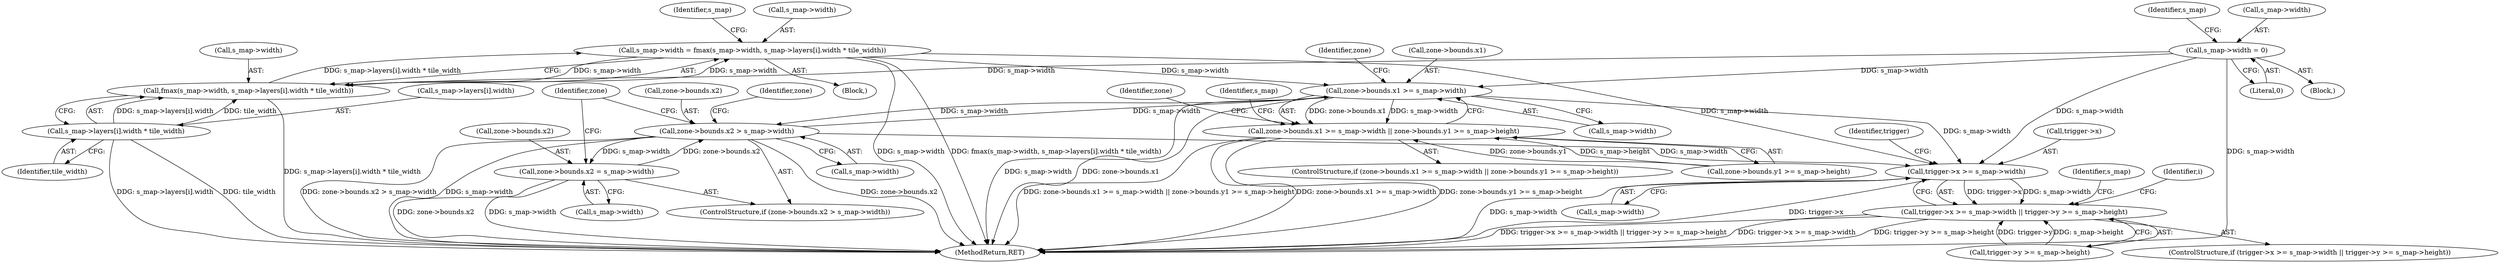 digraph "0_minisphere_252c1ca184cb38e1acb917aa0e451c5f08519996@integer" {
"1000298" [label="(Call,s_map->width = fmax(s_map->width, s_map->layers[i].width * tile_width))"];
"1000302" [label="(Call,fmax(s_map->width, s_map->layers[i].width * tile_width))"];
"1000298" [label="(Call,s_map->width = fmax(s_map->width, s_map->layers[i].width * tile_width))"];
"1000266" [label="(Call,s_map->width = 0)"];
"1000306" [label="(Call,s_map->layers[i].width * tile_width)"];
"1000358" [label="(Call,zone->bounds.x1 >= s_map->width)"];
"1000357" [label="(Call,zone->bounds.x1 >= s_map->width || zone->bounds.y1 >= s_map->height)"];
"1000384" [label="(Call,zone->bounds.x2 > s_map->width)"];
"1000393" [label="(Call,zone->bounds.x2 = s_map->width)"];
"1000447" [label="(Call,trigger->x >= s_map->width)"];
"1000446" [label="(Call,trigger->x >= s_map->width || trigger->y >= s_map->height)"];
"1000454" [label="(Call,trigger->y >= s_map->height)"];
"1000104" [label="(Block,)"];
"1000273" [label="(Identifier,s_map)"];
"1000357" [label="(Call,zone->bounds.x1 >= s_map->width || zone->bounds.y1 >= s_map->height)"];
"1000370" [label="(Identifier,zone)"];
"1000302" [label="(Call,fmax(s_map->width, s_map->layers[i].width * tile_width))"];
"1000393" [label="(Call,zone->bounds.x2 = s_map->width)"];
"1000384" [label="(Call,zone->bounds.x2 > s_map->width)"];
"1000378" [label="(Identifier,s_map)"];
"1000317" [label="(Identifier,s_map)"];
"1000303" [label="(Call,s_map->width)"];
"1000448" [label="(Call,trigger->x)"];
"1000406" [label="(Identifier,zone)"];
"1000266" [label="(Call,s_map->width = 0)"];
"1000394" [label="(Call,zone->bounds.x2)"];
"1000297" [label="(Block,)"];
"1000447" [label="(Call,trigger->x >= s_map->width)"];
"1000358" [label="(Call,zone->bounds.x1 >= s_map->width)"];
"1000367" [label="(Call,zone->bounds.y1 >= s_map->height)"];
"1000383" [label="(ControlStructure,if (zone->bounds.x2 > s_map->width))"];
"1000314" [label="(Identifier,tile_width)"];
"1000456" [label="(Identifier,trigger)"];
"1000299" [label="(Call,s_map->width)"];
"1000445" [label="(ControlStructure,if (trigger->x >= s_map->width || trigger->y >= s_map->height))"];
"1000364" [label="(Call,s_map->width)"];
"1000468" [label="(MethodReturn,RET)"];
"1000390" [label="(Call,s_map->width)"];
"1000396" [label="(Identifier,zone)"];
"1000270" [label="(Literal,0)"];
"1000307" [label="(Call,s_map->layers[i].width)"];
"1000385" [label="(Call,zone->bounds.x2)"];
"1000359" [label="(Call,zone->bounds.x1)"];
"1000399" [label="(Call,s_map->width)"];
"1000463" [label="(Identifier,s_map)"];
"1000356" [label="(ControlStructure,if (zone->bounds.x1 >= s_map->width || zone->bounds.y1 >= s_map->height))"];
"1000436" [label="(Identifier,i)"];
"1000446" [label="(Call,trigger->x >= s_map->width || trigger->y >= s_map->height)"];
"1000267" [label="(Call,s_map->width)"];
"1000306" [label="(Call,s_map->layers[i].width * tile_width)"];
"1000298" [label="(Call,s_map->width = fmax(s_map->width, s_map->layers[i].width * tile_width))"];
"1000387" [label="(Identifier,zone)"];
"1000451" [label="(Call,s_map->width)"];
"1000298" -> "1000297"  [label="AST: "];
"1000298" -> "1000302"  [label="CFG: "];
"1000299" -> "1000298"  [label="AST: "];
"1000302" -> "1000298"  [label="AST: "];
"1000317" -> "1000298"  [label="CFG: "];
"1000298" -> "1000468"  [label="DDG: s_map->width"];
"1000298" -> "1000468"  [label="DDG: fmax(s_map->width, s_map->layers[i].width * tile_width)"];
"1000302" -> "1000298"  [label="DDG: s_map->width"];
"1000302" -> "1000298"  [label="DDG: s_map->layers[i].width * tile_width"];
"1000298" -> "1000302"  [label="DDG: s_map->width"];
"1000298" -> "1000358"  [label="DDG: s_map->width"];
"1000298" -> "1000447"  [label="DDG: s_map->width"];
"1000302" -> "1000306"  [label="CFG: "];
"1000303" -> "1000302"  [label="AST: "];
"1000306" -> "1000302"  [label="AST: "];
"1000302" -> "1000468"  [label="DDG: s_map->layers[i].width * tile_width"];
"1000266" -> "1000302"  [label="DDG: s_map->width"];
"1000306" -> "1000302"  [label="DDG: s_map->layers[i].width"];
"1000306" -> "1000302"  [label="DDG: tile_width"];
"1000266" -> "1000104"  [label="AST: "];
"1000266" -> "1000270"  [label="CFG: "];
"1000267" -> "1000266"  [label="AST: "];
"1000270" -> "1000266"  [label="AST: "];
"1000273" -> "1000266"  [label="CFG: "];
"1000266" -> "1000468"  [label="DDG: s_map->width"];
"1000266" -> "1000358"  [label="DDG: s_map->width"];
"1000266" -> "1000447"  [label="DDG: s_map->width"];
"1000306" -> "1000314"  [label="CFG: "];
"1000307" -> "1000306"  [label="AST: "];
"1000314" -> "1000306"  [label="AST: "];
"1000306" -> "1000468"  [label="DDG: s_map->layers[i].width"];
"1000306" -> "1000468"  [label="DDG: tile_width"];
"1000358" -> "1000357"  [label="AST: "];
"1000358" -> "1000364"  [label="CFG: "];
"1000359" -> "1000358"  [label="AST: "];
"1000364" -> "1000358"  [label="AST: "];
"1000370" -> "1000358"  [label="CFG: "];
"1000357" -> "1000358"  [label="CFG: "];
"1000358" -> "1000468"  [label="DDG: s_map->width"];
"1000358" -> "1000468"  [label="DDG: zone->bounds.x1"];
"1000358" -> "1000357"  [label="DDG: zone->bounds.x1"];
"1000358" -> "1000357"  [label="DDG: s_map->width"];
"1000384" -> "1000358"  [label="DDG: s_map->width"];
"1000358" -> "1000384"  [label="DDG: s_map->width"];
"1000358" -> "1000447"  [label="DDG: s_map->width"];
"1000357" -> "1000356"  [label="AST: "];
"1000357" -> "1000367"  [label="CFG: "];
"1000367" -> "1000357"  [label="AST: "];
"1000378" -> "1000357"  [label="CFG: "];
"1000387" -> "1000357"  [label="CFG: "];
"1000357" -> "1000468"  [label="DDG: zone->bounds.x1 >= s_map->width || zone->bounds.y1 >= s_map->height"];
"1000357" -> "1000468"  [label="DDG: zone->bounds.x1 >= s_map->width"];
"1000357" -> "1000468"  [label="DDG: zone->bounds.y1 >= s_map->height"];
"1000367" -> "1000357"  [label="DDG: zone->bounds.y1"];
"1000367" -> "1000357"  [label="DDG: s_map->height"];
"1000384" -> "1000383"  [label="AST: "];
"1000384" -> "1000390"  [label="CFG: "];
"1000385" -> "1000384"  [label="AST: "];
"1000390" -> "1000384"  [label="AST: "];
"1000396" -> "1000384"  [label="CFG: "];
"1000406" -> "1000384"  [label="CFG: "];
"1000384" -> "1000468"  [label="DDG: zone->bounds.x2 > s_map->width"];
"1000384" -> "1000468"  [label="DDG: s_map->width"];
"1000384" -> "1000468"  [label="DDG: zone->bounds.x2"];
"1000393" -> "1000384"  [label="DDG: zone->bounds.x2"];
"1000384" -> "1000393"  [label="DDG: s_map->width"];
"1000384" -> "1000447"  [label="DDG: s_map->width"];
"1000393" -> "1000383"  [label="AST: "];
"1000393" -> "1000399"  [label="CFG: "];
"1000394" -> "1000393"  [label="AST: "];
"1000399" -> "1000393"  [label="AST: "];
"1000406" -> "1000393"  [label="CFG: "];
"1000393" -> "1000468"  [label="DDG: zone->bounds.x2"];
"1000393" -> "1000468"  [label="DDG: s_map->width"];
"1000447" -> "1000446"  [label="AST: "];
"1000447" -> "1000451"  [label="CFG: "];
"1000448" -> "1000447"  [label="AST: "];
"1000451" -> "1000447"  [label="AST: "];
"1000456" -> "1000447"  [label="CFG: "];
"1000446" -> "1000447"  [label="CFG: "];
"1000447" -> "1000468"  [label="DDG: s_map->width"];
"1000447" -> "1000468"  [label="DDG: trigger->x"];
"1000447" -> "1000446"  [label="DDG: trigger->x"];
"1000447" -> "1000446"  [label="DDG: s_map->width"];
"1000446" -> "1000445"  [label="AST: "];
"1000446" -> "1000454"  [label="CFG: "];
"1000454" -> "1000446"  [label="AST: "];
"1000463" -> "1000446"  [label="CFG: "];
"1000436" -> "1000446"  [label="CFG: "];
"1000446" -> "1000468"  [label="DDG: trigger->x >= s_map->width || trigger->y >= s_map->height"];
"1000446" -> "1000468"  [label="DDG: trigger->x >= s_map->width"];
"1000446" -> "1000468"  [label="DDG: trigger->y >= s_map->height"];
"1000454" -> "1000446"  [label="DDG: trigger->y"];
"1000454" -> "1000446"  [label="DDG: s_map->height"];
}
